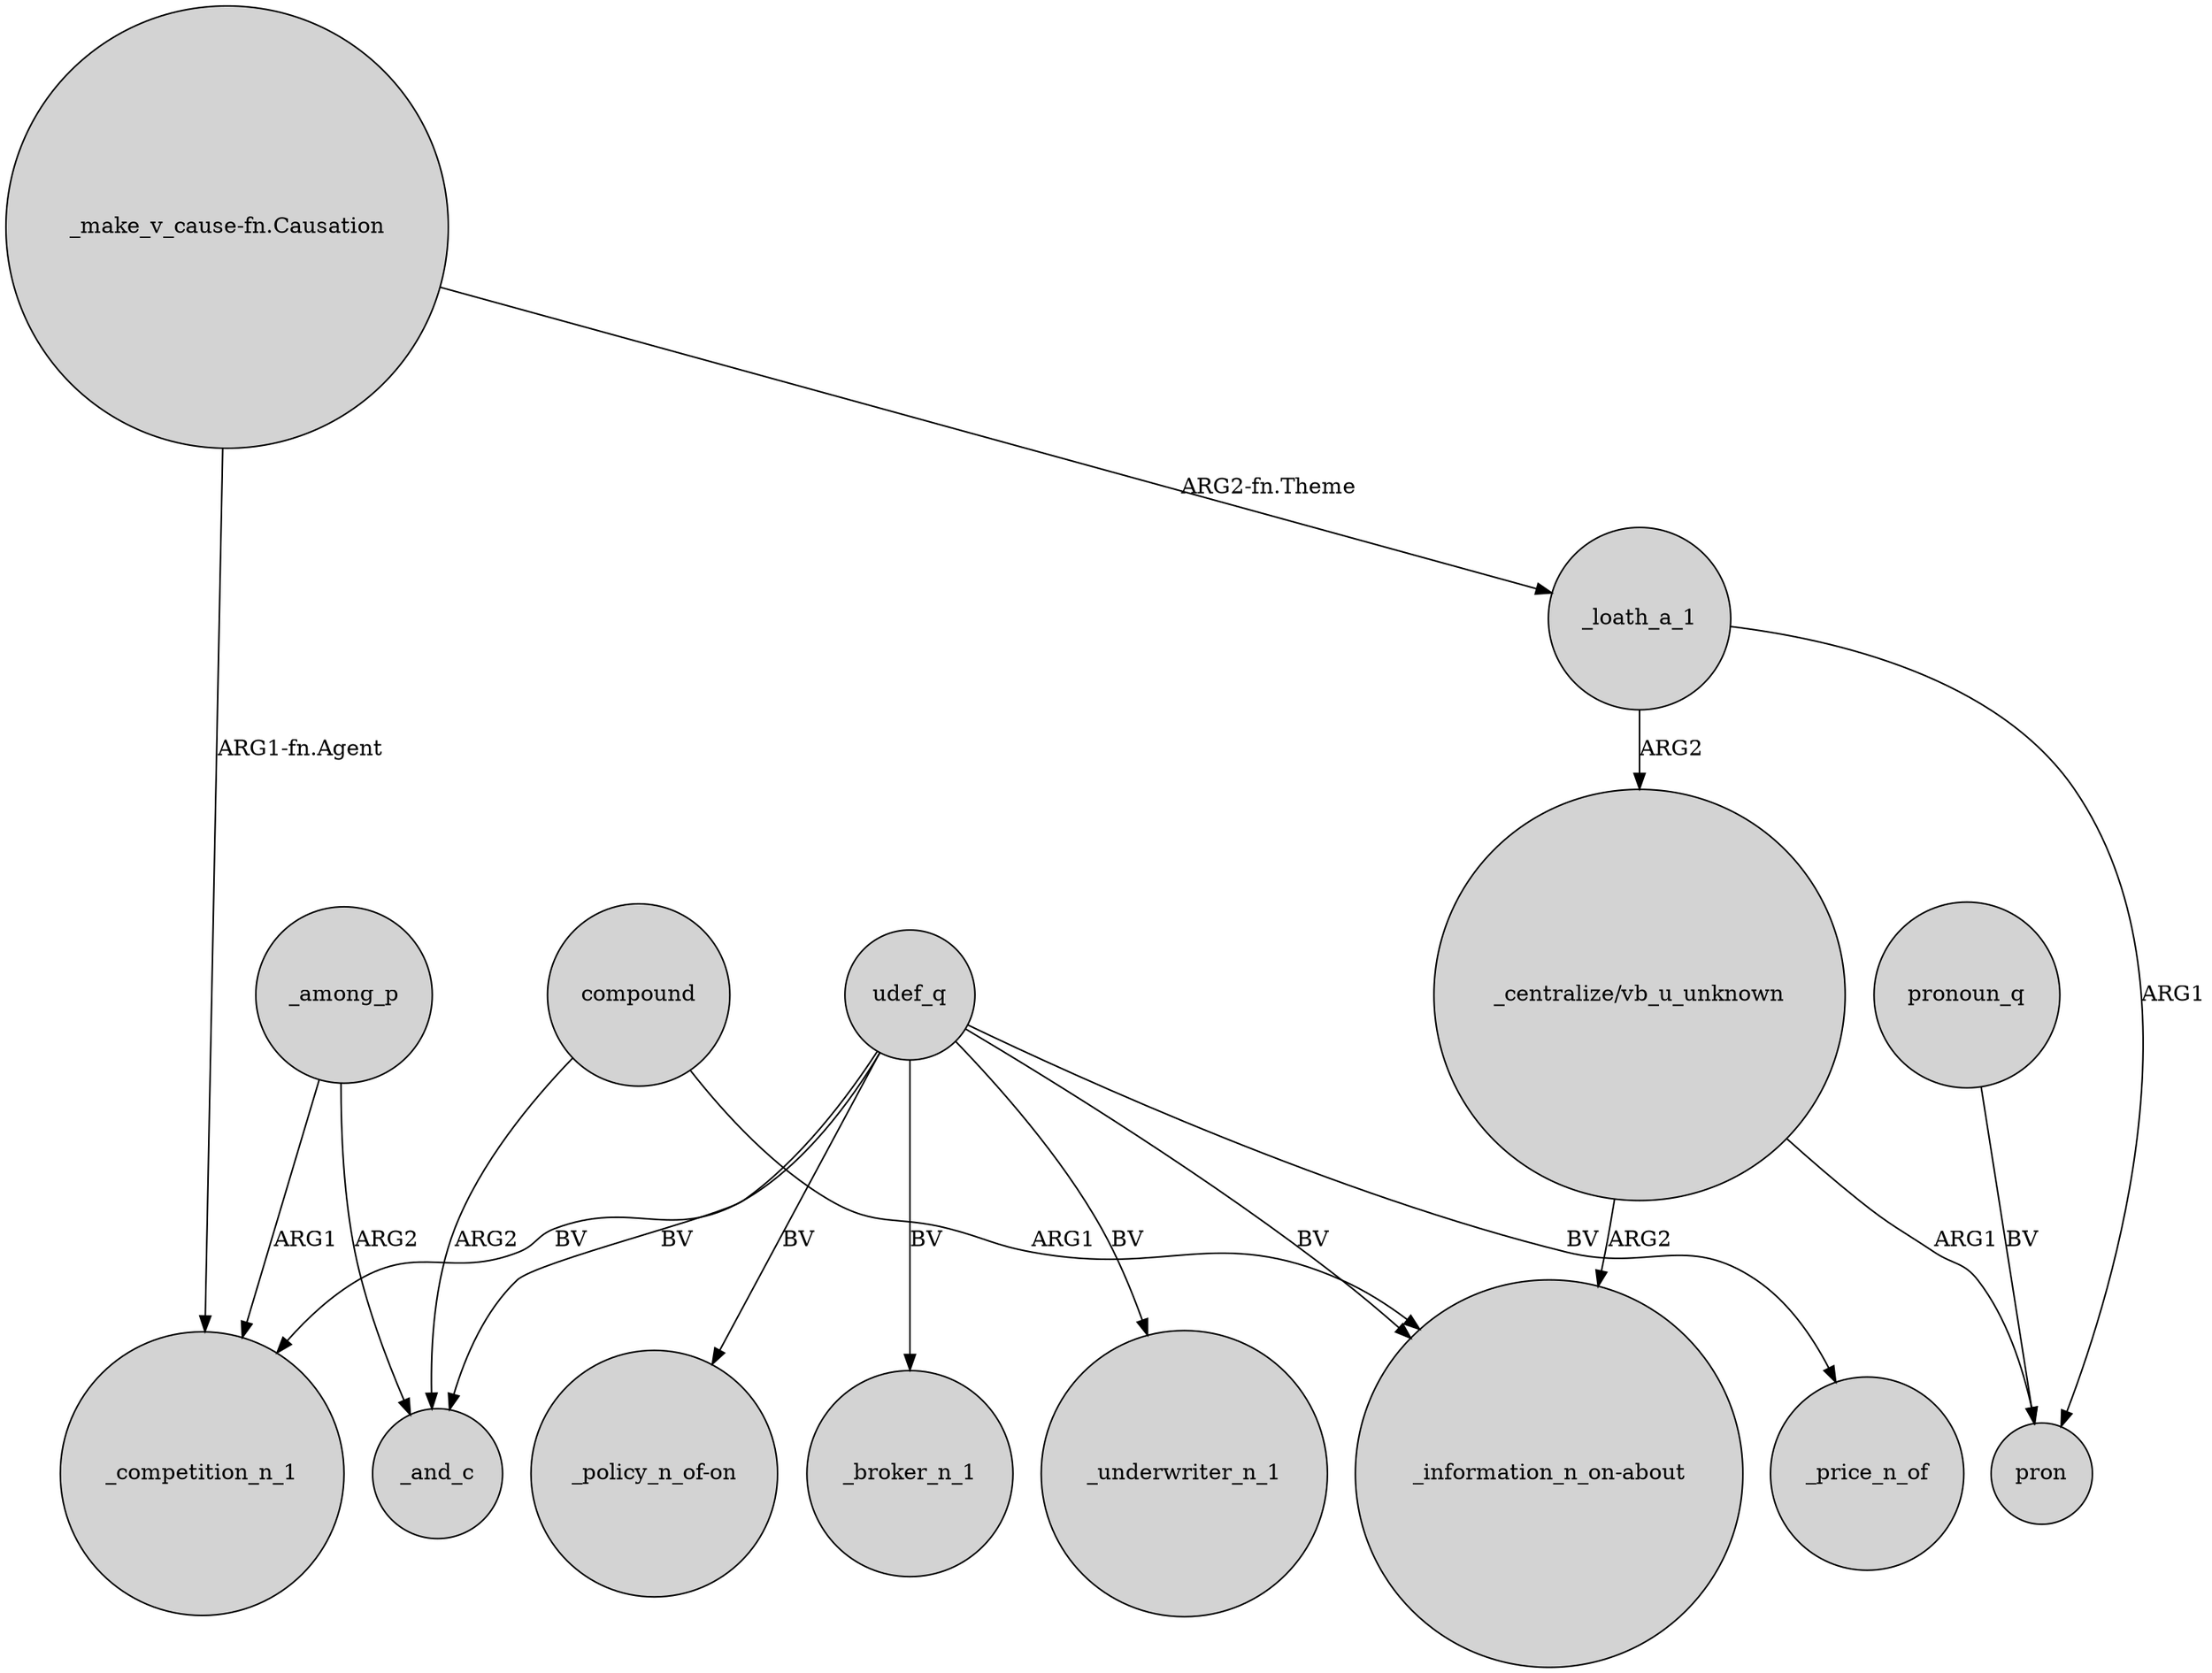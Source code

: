 digraph {
	node [shape=circle style=filled]
	compound -> _and_c [label=ARG2]
	_among_p -> _and_c [label=ARG2]
	udef_q -> _competition_n_1 [label=BV]
	udef_q -> _underwriter_n_1 [label=BV]
	"_centralize/vb_u_unknown" -> "_information_n_on-about" [label=ARG2]
	udef_q -> _price_n_of [label=BV]
	pronoun_q -> pron [label=BV]
	"_centralize/vb_u_unknown" -> pron [label=ARG1]
	udef_q -> "_policy_n_of-on" [label=BV]
	udef_q -> _and_c [label=BV]
	udef_q -> _broker_n_1 [label=BV]
	compound -> "_information_n_on-about" [label=ARG1]
	"_make_v_cause-fn.Causation" -> _loath_a_1 [label="ARG2-fn.Theme"]
	udef_q -> "_information_n_on-about" [label=BV]
	_among_p -> _competition_n_1 [label=ARG1]
	_loath_a_1 -> pron [label=ARG1]
	_loath_a_1 -> "_centralize/vb_u_unknown" [label=ARG2]
	"_make_v_cause-fn.Causation" -> _competition_n_1 [label="ARG1-fn.Agent"]
}
